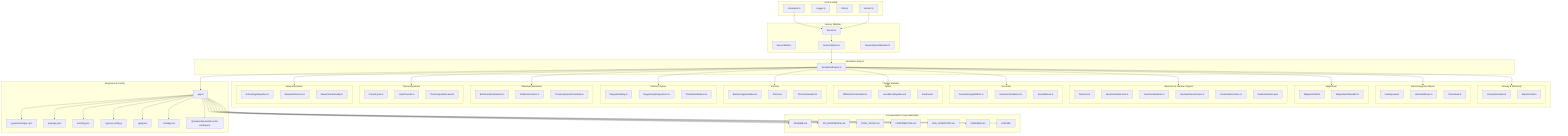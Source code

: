 flowchart TB
%% Core & Utility Modules
subgraph Core_Utility [Core & Utility]
direction TB
A[Constants.ts]
B[Logger.ts]
C[Utils.ts]
D[Vector3.ts]
end

%% Sensor Modules
subgraph Sensors [Sensor Modules]
  direction TB
  E[SensorState.ts]
  F[Sensor.ts]
  G[SensorSphere.ts]
  H[SensorSphereNetwork.ts]
end

%% Simulation Engine
subgraph SimulationEngine [Simulation Engine]
  direction TB
  I[SimulationEngine.ts]
end

%% Physics Modules
subgraph Physics [Physics Modules]
  direction TB
  %% Gravity & Electricity
  subgraph Gravity_Electricity [Gravity & Electricity]
     direction TB
     J[GravitySimulator.ts]
     K[ElectricField.ts]
  end
  %% Electromagnetic Waves
  subgraph EM_Waves [Electromagnetic Waves]
     direction TB
     L[FaradayLaw.ts]
     M[HertzianWaves.ts]
     N[PlanckLaw.ts]
  end
  %% Magnetism
  subgraph Magnetism [Magnetism]
     direction TB
     O[MagneticField.ts]
     P[MagnetismSimulator.ts]
  end
  %% Neutrinos & Nuclear Physics
  subgraph Neutrinos_Nuclear [Neutrinos & Nuclear Physics]
     direction TB
     Q[Neutrino.ts]
     R[NeutrinoInteractions.ts]
     S[NeutrinoSimulator.ts]
     T[NuclearFissionFusion.ts]
     U[ParticleInteractions.ts]
     V[RadioactiveDecay.ts]
  end
  %% Acoustics
  subgraph Acoustics [Acoustics]
     direction TB
     W[AcousticDopplerEffect.ts]
     X[HarmonicOscillators.ts]
     Y[SoundWaves.ts]
  end
  %% Optics
  subgraph Optics [Optics]
     direction TB
     Z[DiffractionPolarization.ts]
     AA[LensMirrorEquations.ts]
     AB[SnellLaw.ts]
  end
  %% Photons
  subgraph Photons [Photons]
     direction TB
     AC[ElectromagneticWave.ts]
     AD[Photon.ts]
     AE[PhotonSimulator.ts]
  end
  %% Plasma Physics
  subgraph Plasma [Plasma Physics]
     direction TB
     AF[DebyeShielding.ts]
     AG[Magnetohydrodynamics.ts]
     AH[PlasmaOscillations.ts]
  end
  %% Statistical Mechanics
  subgraph Statistical [Statistical Mechanics]
     direction TB
     AI[BoltzmannDistribution.ts]
     AJ[PartitionFunction.ts]
     AK[ThermodynamicPotentials.ts]
  end
  %% Thermodynamics
  subgraph Thermodynamics [Thermodynamics]
     direction TB
     AL[CarnotCycle.ts]
     AM[HeatTransfer.ts]
     AN[ThermodynamicLaws.ts]
  end
  %% Wave Mechanics
  subgraph Wave [Wave Mechanics]
     direction TB
     AO[SchrodingerEquation.ts]
     AP[WaveInterference.ts]
     AQ[WaveParticleDuality.ts]
  end
end

%% Integration, Application, and Configuration Files
subgraph Integration_Config [Integration & Config]
  direction TB
  AR[app.ts]
  AS[cypress/e2e/app.cy.ts]
  AT[package.json]
  AU[tsconfig.json]
  AV[cypress.config.js]
  AW[.gitignore]
  AX[.eslintignore]
  AY[QuantumSensorSim.code-workspace]
end

%% Documentation & Project Metadata
subgraph Documentation [Documentation Project Metadata]
  direction TB
  AZ[README.md]
  BA[API_REFERENCE.md]
  BB[TECH_STACK.md]
  BC[CONTRIBUTING.md]
  BD[FILE_INVENTORY.md]
  BE[ROADMAP.md]
  BF[LICENSE]
end

%% Connections between modules
A --> F
D --> F
F --> G
G --> I
I --> Gravity_Electricity
I --> EM_Waves
I --> Magnetism
I --> Neutrinos_Nuclear
I --> Acoustics
I --> Optics
I --> Photons
I --> Plasma
I --> Statistical
I --> Thermodynamics
I --> Wave
I --> AR
AR --> AS
AR --> AT
AR --> AU
AR --> AV
AR --> AW
AR --> AX
AR --> AY
AR --> AZ
AR --> BA
AR --> BB
AR --> BC
AR --> BD
AR --> BE
AR --> BF